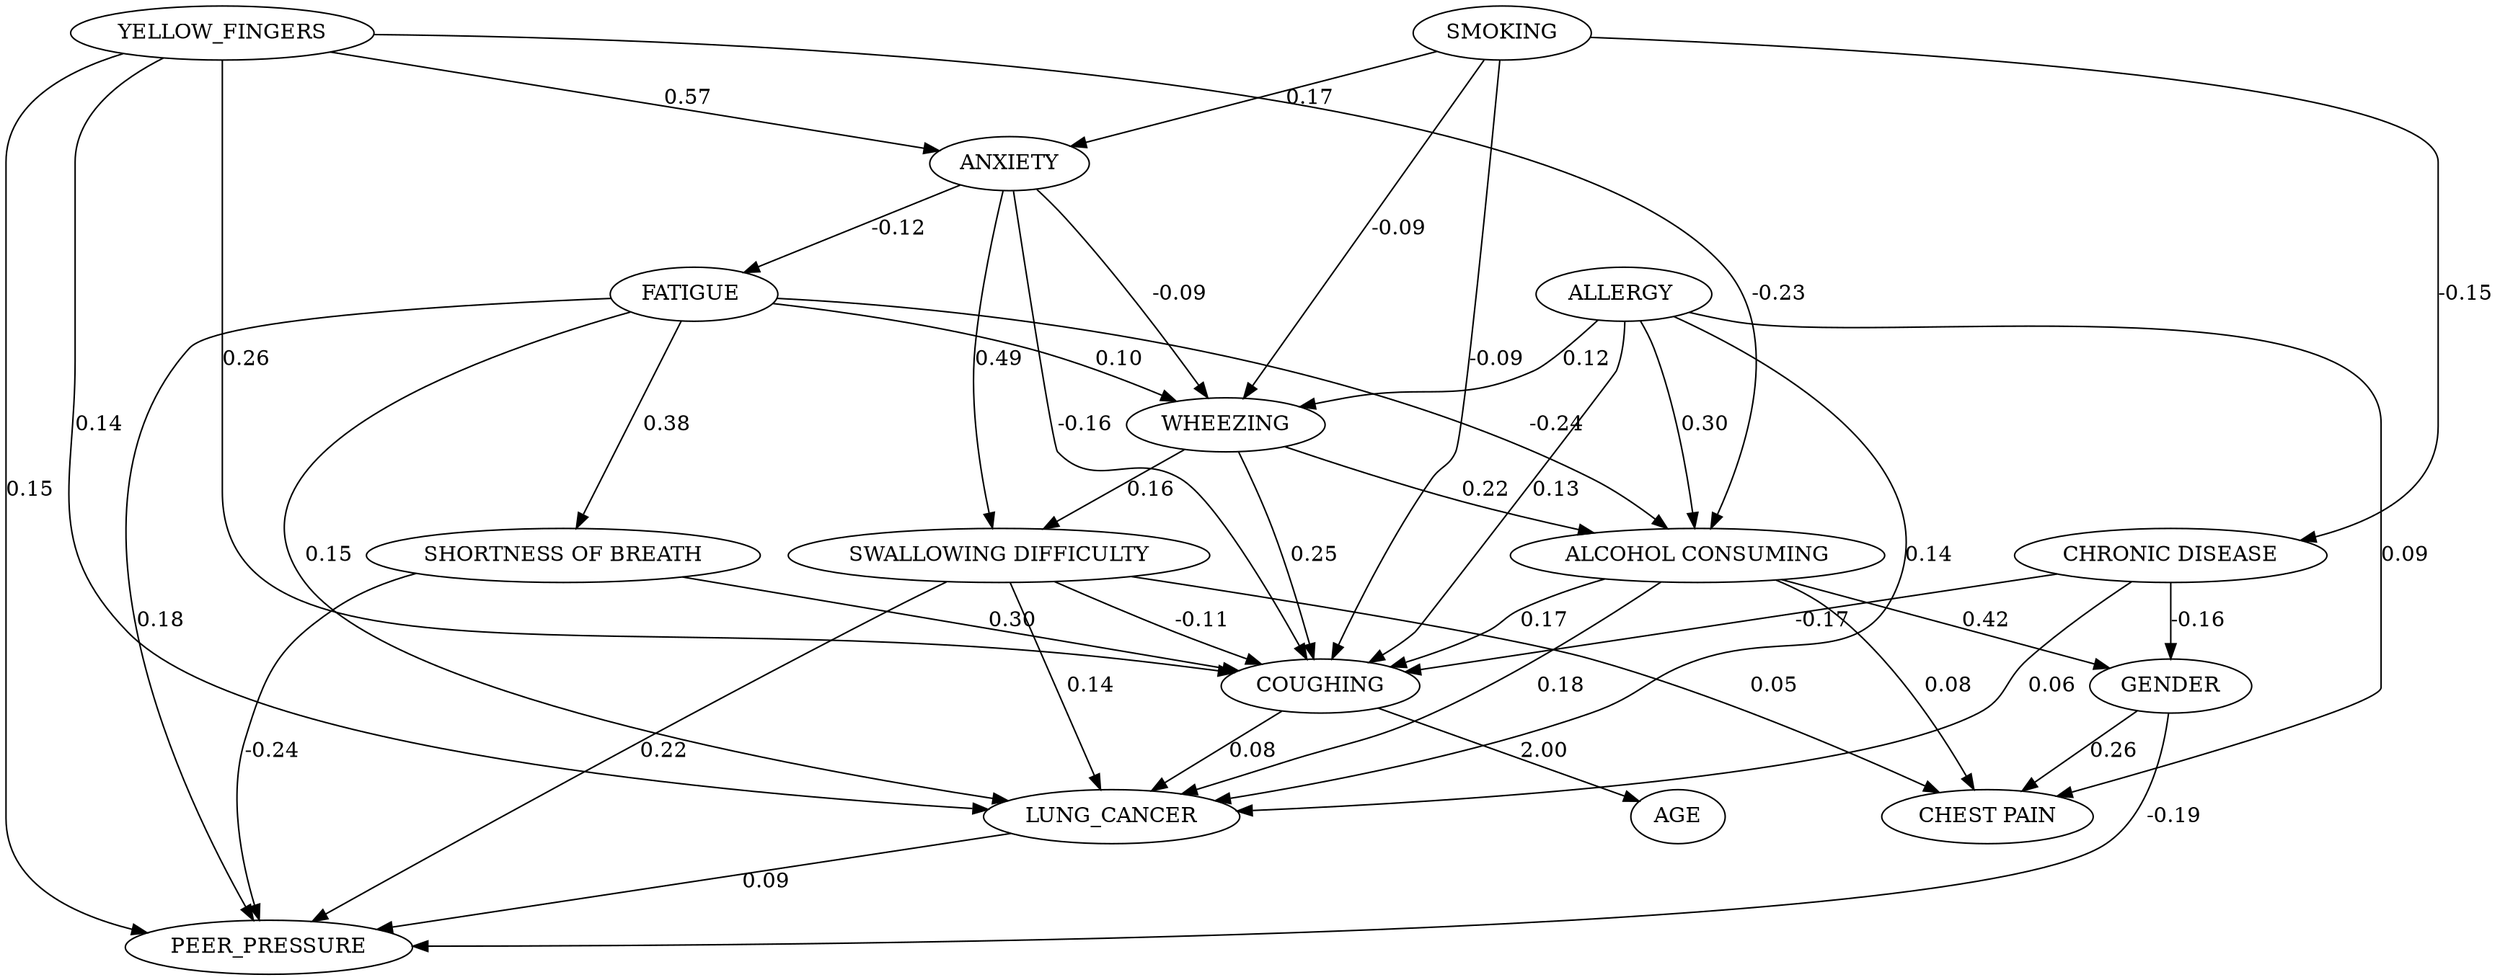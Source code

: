 digraph {
	GENDER
	AGE
	SMOKING
	YELLOW_FINGERS
	ANXIETY
	PEER_PRESSURE
	"CHRONIC DISEASE"
	"FATIGUE "
	"ALLERGY "
	WHEEZING
	"ALCOHOL CONSUMING"
	COUGHING
	"SHORTNESS OF BREATH"
	"SWALLOWING DIFFICULTY"
	"CHEST PAIN"
	LUNG_CANCER
	"CHRONIC DISEASE" -> GENDER [label=-0.16]
	"ALCOHOL CONSUMING" -> GENDER [label=0.42]
	COUGHING -> AGE [label=2.00]
	SMOKING -> ANXIETY [label=0.17]
	YELLOW_FINGERS -> ANXIETY [label=0.57]
	GENDER -> PEER_PRESSURE [label=-0.19]
	YELLOW_FINGERS -> PEER_PRESSURE [label=0.15]
	"FATIGUE " -> PEER_PRESSURE [label=0.18]
	"SHORTNESS OF BREATH" -> PEER_PRESSURE [label=-0.24]
	"SWALLOWING DIFFICULTY" -> PEER_PRESSURE [label=0.22]
	LUNG_CANCER -> PEER_PRESSURE [label=0.09]
	SMOKING -> "CHRONIC DISEASE" [label=-0.15]
	ANXIETY -> "FATIGUE " [label=-0.12]
	SMOKING -> WHEEZING [label=-0.09]
	ANXIETY -> WHEEZING [label=-0.09]
	"FATIGUE " -> WHEEZING [label=0.10]
	"ALLERGY " -> WHEEZING [label=0.12]
	YELLOW_FINGERS -> "ALCOHOL CONSUMING" [label=-0.23]
	"FATIGUE " -> "ALCOHOL CONSUMING" [label=-0.24]
	"ALLERGY " -> "ALCOHOL CONSUMING" [label=0.30]
	WHEEZING -> "ALCOHOL CONSUMING" [label=0.22]
	SMOKING -> COUGHING [label=-0.09]
	YELLOW_FINGERS -> COUGHING [label=0.26]
	ANXIETY -> COUGHING [label=-0.16]
	"CHRONIC DISEASE" -> COUGHING [label=-0.17]
	"ALLERGY " -> COUGHING [label=0.13]
	WHEEZING -> COUGHING [label=0.25]
	"ALCOHOL CONSUMING" -> COUGHING [label=0.17]
	"SHORTNESS OF BREATH" -> COUGHING [label=0.30]
	"SWALLOWING DIFFICULTY" -> COUGHING [label=-0.11]
	"FATIGUE " -> "SHORTNESS OF BREATH" [label=0.38]
	ANXIETY -> "SWALLOWING DIFFICULTY" [label=0.49]
	WHEEZING -> "SWALLOWING DIFFICULTY" [label=0.16]
	GENDER -> "CHEST PAIN" [label=0.26]
	"ALLERGY " -> "CHEST PAIN" [label=0.09]
	"ALCOHOL CONSUMING" -> "CHEST PAIN" [label=0.08]
	"SWALLOWING DIFFICULTY" -> "CHEST PAIN" [label=0.05]
	YELLOW_FINGERS -> LUNG_CANCER [label=0.14]
	"CHRONIC DISEASE" -> LUNG_CANCER [label=0.06]
	"FATIGUE " -> LUNG_CANCER [label=0.15]
	"ALLERGY " -> LUNG_CANCER [label=0.14]
	"ALCOHOL CONSUMING" -> LUNG_CANCER [label=0.18]
	COUGHING -> LUNG_CANCER [label=0.08]
	"SWALLOWING DIFFICULTY" -> LUNG_CANCER [label=0.14]
	{
		rank=same
	}
}
